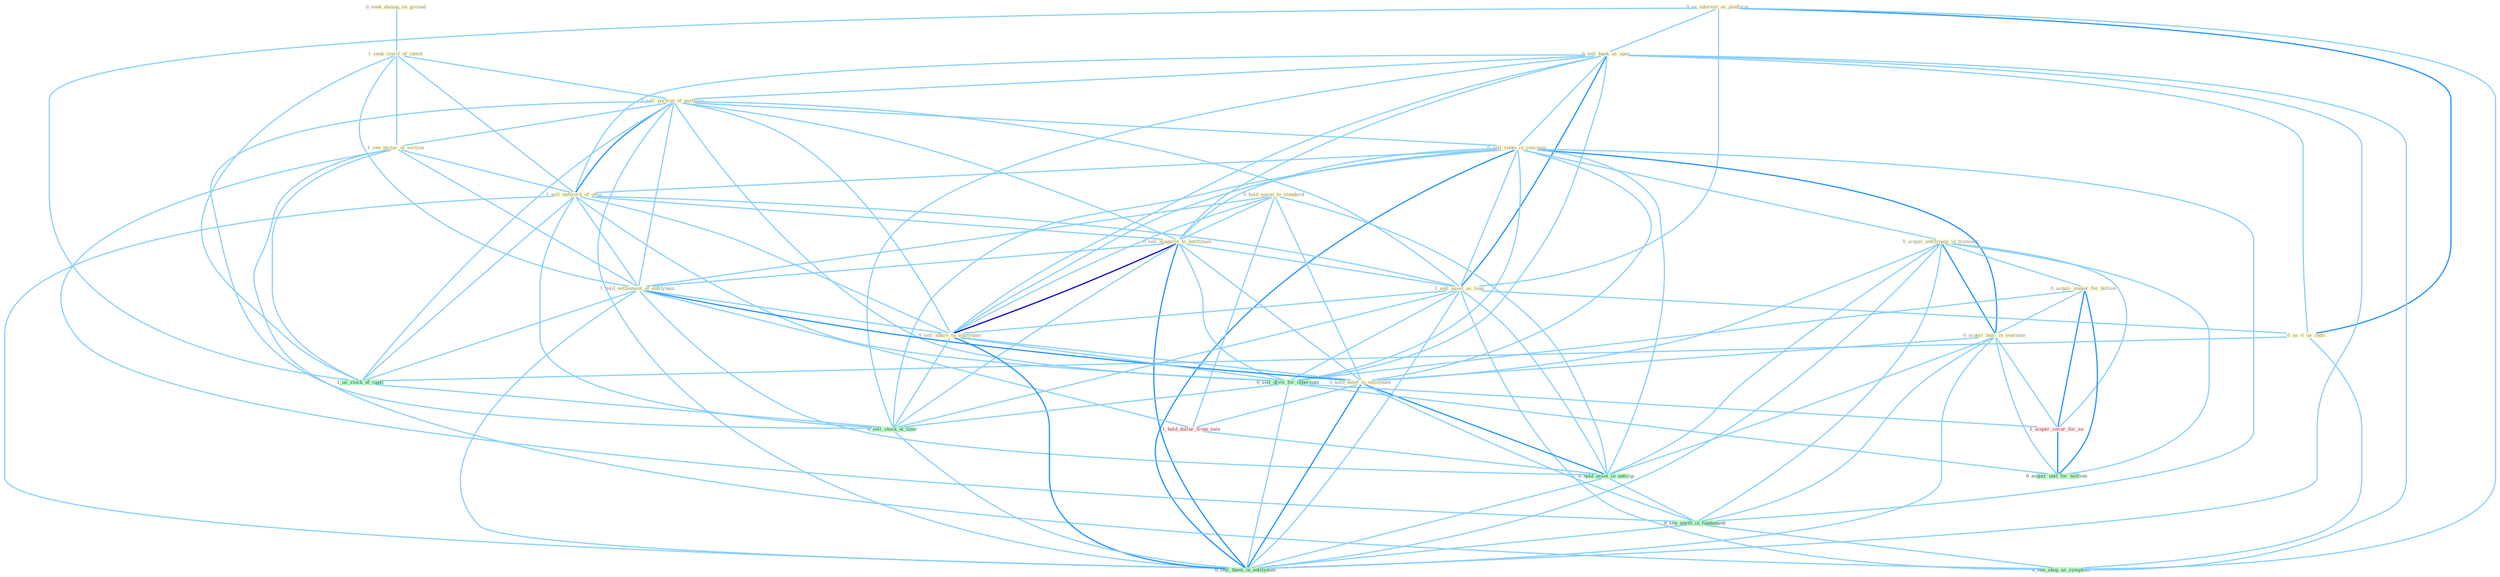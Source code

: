 Graph G{ 
    node
    [shape=polygon,style=filled,width=.5,height=.06,color="#BDFCC9",fixedsize=true,fontsize=4,
    fontcolor="#2f4f4f"];
    {node
    [color="#ffffe0", fontcolor="#8b7d6b"] "0_seek_damag_on_ground " "1_seek_clarif_of_intent " "0_us_interest_as_platform " "0_sell_bank_as_oper " "1_sell_portion_of_portfolio " "0_sell_stake_in_yearnum " "1_see_pictur_of_section " "0_acquir_entitynam_in_transact " "1_sell_network_of_offic " "0_hold_anyon_to_standard " "0_sell_magazin_to_entitynam " "0_acquir_maker_for_billion " "1_sell_asset_as_loan " "0_us_it_as_indic " "0_acquir_busi_in_yearnum " "1_hold_settlement_of_entitynam " "0_sell_share_to_entitynam " "0_hold_meet_in_entitynam "}
{node [color="#fff0f5", fontcolor="#b22222"] "1_acquir_secur_for_an " "1_hold_dollar_from_sale "}
edge [color="#B0E2FF"];

	"0_seek_damag_on_ground " -- "1_seek_clarif_of_intent " [w="1", color="#87cefa" ];
	"1_seek_clarif_of_intent " -- "1_sell_portion_of_portfolio " [w="1", color="#87cefa" ];
	"1_seek_clarif_of_intent " -- "1_see_pictur_of_section " [w="1", color="#87cefa" ];
	"1_seek_clarif_of_intent " -- "1_sell_network_of_offic " [w="1", color="#87cefa" ];
	"1_seek_clarif_of_intent " -- "1_hold_settlement_of_entitynam " [w="1", color="#87cefa" ];
	"1_seek_clarif_of_intent " -- "1_us_stock_of_capit " [w="1", color="#87cefa" ];
	"0_us_interest_as_platform " -- "0_sell_bank_as_oper " [w="1", color="#87cefa" ];
	"0_us_interest_as_platform " -- "1_sell_asset_as_loan " [w="1", color="#87cefa" ];
	"0_us_interest_as_platform " -- "0_us_it_as_indic " [w="2", color="#1e90ff" , len=0.8];
	"0_us_interest_as_platform " -- "1_us_stock_of_capit " [w="1", color="#87cefa" ];
	"0_us_interest_as_platform " -- "0_see_shop_as_symptom " [w="1", color="#87cefa" ];
	"0_sell_bank_as_oper " -- "1_sell_portion_of_portfolio " [w="1", color="#87cefa" ];
	"0_sell_bank_as_oper " -- "0_sell_stake_in_yearnum " [w="1", color="#87cefa" ];
	"0_sell_bank_as_oper " -- "1_sell_network_of_offic " [w="1", color="#87cefa" ];
	"0_sell_bank_as_oper " -- "0_sell_magazin_to_entitynam " [w="1", color="#87cefa" ];
	"0_sell_bank_as_oper " -- "1_sell_asset_as_loan " [w="2", color="#1e90ff" , len=0.8];
	"0_sell_bank_as_oper " -- "0_us_it_as_indic " [w="1", color="#87cefa" ];
	"0_sell_bank_as_oper " -- "0_sell_share_to_entitynam " [w="1", color="#87cefa" ];
	"0_sell_bank_as_oper " -- "0_sell_divis_for_othernum " [w="1", color="#87cefa" ];
	"0_sell_bank_as_oper " -- "0_sell_stock_at_time " [w="1", color="#87cefa" ];
	"0_sell_bank_as_oper " -- "0_see_shop_as_symptom " [w="1", color="#87cefa" ];
	"0_sell_bank_as_oper " -- "0_sell_them_in_entitynam " [w="1", color="#87cefa" ];
	"1_sell_portion_of_portfolio " -- "0_sell_stake_in_yearnum " [w="1", color="#87cefa" ];
	"1_sell_portion_of_portfolio " -- "1_see_pictur_of_section " [w="1", color="#87cefa" ];
	"1_sell_portion_of_portfolio " -- "1_sell_network_of_offic " [w="2", color="#1e90ff" , len=0.8];
	"1_sell_portion_of_portfolio " -- "0_sell_magazin_to_entitynam " [w="1", color="#87cefa" ];
	"1_sell_portion_of_portfolio " -- "1_sell_asset_as_loan " [w="1", color="#87cefa" ];
	"1_sell_portion_of_portfolio " -- "1_hold_settlement_of_entitynam " [w="1", color="#87cefa" ];
	"1_sell_portion_of_portfolio " -- "0_sell_share_to_entitynam " [w="1", color="#87cefa" ];
	"1_sell_portion_of_portfolio " -- "0_sell_divis_for_othernum " [w="1", color="#87cefa" ];
	"1_sell_portion_of_portfolio " -- "1_us_stock_of_capit " [w="1", color="#87cefa" ];
	"1_sell_portion_of_portfolio " -- "0_sell_stock_at_time " [w="1", color="#87cefa" ];
	"1_sell_portion_of_portfolio " -- "0_sell_them_in_entitynam " [w="1", color="#87cefa" ];
	"0_sell_stake_in_yearnum " -- "0_acquir_entitynam_in_transact " [w="1", color="#87cefa" ];
	"0_sell_stake_in_yearnum " -- "1_sell_network_of_offic " [w="1", color="#87cefa" ];
	"0_sell_stake_in_yearnum " -- "0_sell_magazin_to_entitynam " [w="1", color="#87cefa" ];
	"0_sell_stake_in_yearnum " -- "1_sell_asset_as_loan " [w="1", color="#87cefa" ];
	"0_sell_stake_in_yearnum " -- "0_acquir_busi_in_yearnum " [w="2", color="#1e90ff" , len=0.8];
	"0_sell_stake_in_yearnum " -- "0_sell_share_to_entitynam " [w="1", color="#87cefa" ];
	"0_sell_stake_in_yearnum " -- "0_hold_meet_in_entitynam " [w="1", color="#87cefa" ];
	"0_sell_stake_in_yearnum " -- "0_sell_divis_for_othernum " [w="1", color="#87cefa" ];
	"0_sell_stake_in_yearnum " -- "0_hold_asset_in_anticip " [w="1", color="#87cefa" ];
	"0_sell_stake_in_yearnum " -- "0_sell_stock_at_time " [w="1", color="#87cefa" ];
	"0_sell_stake_in_yearnum " -- "0_see_anyth_in_fundament " [w="1", color="#87cefa" ];
	"0_sell_stake_in_yearnum " -- "0_sell_them_in_entitynam " [w="2", color="#1e90ff" , len=0.8];
	"1_see_pictur_of_section " -- "1_sell_network_of_offic " [w="1", color="#87cefa" ];
	"1_see_pictur_of_section " -- "1_hold_settlement_of_entitynam " [w="1", color="#87cefa" ];
	"1_see_pictur_of_section " -- "1_us_stock_of_capit " [w="1", color="#87cefa" ];
	"1_see_pictur_of_section " -- "0_see_anyth_in_fundament " [w="1", color="#87cefa" ];
	"1_see_pictur_of_section " -- "0_see_shop_as_symptom " [w="1", color="#87cefa" ];
	"0_acquir_entitynam_in_transact " -- "0_acquir_maker_for_billion " [w="1", color="#87cefa" ];
	"0_acquir_entitynam_in_transact " -- "0_acquir_busi_in_yearnum " [w="2", color="#1e90ff" , len=0.8];
	"0_acquir_entitynam_in_transact " -- "0_hold_meet_in_entitynam " [w="1", color="#87cefa" ];
	"0_acquir_entitynam_in_transact " -- "1_acquir_secur_for_an " [w="1", color="#87cefa" ];
	"0_acquir_entitynam_in_transact " -- "0_hold_asset_in_anticip " [w="1", color="#87cefa" ];
	"0_acquir_entitynam_in_transact " -- "0_see_anyth_in_fundament " [w="1", color="#87cefa" ];
	"0_acquir_entitynam_in_transact " -- "0_acquir_unit_for_million " [w="1", color="#87cefa" ];
	"0_acquir_entitynam_in_transact " -- "0_sell_them_in_entitynam " [w="1", color="#87cefa" ];
	"1_sell_network_of_offic " -- "0_sell_magazin_to_entitynam " [w="1", color="#87cefa" ];
	"1_sell_network_of_offic " -- "1_sell_asset_as_loan " [w="1", color="#87cefa" ];
	"1_sell_network_of_offic " -- "1_hold_settlement_of_entitynam " [w="1", color="#87cefa" ];
	"1_sell_network_of_offic " -- "0_sell_share_to_entitynam " [w="1", color="#87cefa" ];
	"1_sell_network_of_offic " -- "0_sell_divis_for_othernum " [w="1", color="#87cefa" ];
	"1_sell_network_of_offic " -- "1_us_stock_of_capit " [w="1", color="#87cefa" ];
	"1_sell_network_of_offic " -- "0_sell_stock_at_time " [w="1", color="#87cefa" ];
	"1_sell_network_of_offic " -- "0_sell_them_in_entitynam " [w="1", color="#87cefa" ];
	"0_hold_anyon_to_standard " -- "0_sell_magazin_to_entitynam " [w="1", color="#87cefa" ];
	"0_hold_anyon_to_standard " -- "1_hold_settlement_of_entitynam " [w="1", color="#87cefa" ];
	"0_hold_anyon_to_standard " -- "0_sell_share_to_entitynam " [w="1", color="#87cefa" ];
	"0_hold_anyon_to_standard " -- "0_hold_meet_in_entitynam " [w="1", color="#87cefa" ];
	"0_hold_anyon_to_standard " -- "1_hold_dollar_from_sale " [w="1", color="#87cefa" ];
	"0_hold_anyon_to_standard " -- "0_hold_asset_in_anticip " [w="1", color="#87cefa" ];
	"0_sell_magazin_to_entitynam " -- "1_sell_asset_as_loan " [w="1", color="#87cefa" ];
	"0_sell_magazin_to_entitynam " -- "1_hold_settlement_of_entitynam " [w="1", color="#87cefa" ];
	"0_sell_magazin_to_entitynam " -- "0_sell_share_to_entitynam " [w="3", color="#0000cd" , len=0.6];
	"0_sell_magazin_to_entitynam " -- "0_hold_meet_in_entitynam " [w="1", color="#87cefa" ];
	"0_sell_magazin_to_entitynam " -- "0_sell_divis_for_othernum " [w="1", color="#87cefa" ];
	"0_sell_magazin_to_entitynam " -- "0_sell_stock_at_time " [w="1", color="#87cefa" ];
	"0_sell_magazin_to_entitynam " -- "0_sell_them_in_entitynam " [w="2", color="#1e90ff" , len=0.8];
	"0_acquir_maker_for_billion " -- "0_acquir_busi_in_yearnum " [w="1", color="#87cefa" ];
	"0_acquir_maker_for_billion " -- "0_sell_divis_for_othernum " [w="1", color="#87cefa" ];
	"0_acquir_maker_for_billion " -- "1_acquir_secur_for_an " [w="2", color="#1e90ff" , len=0.8];
	"0_acquir_maker_for_billion " -- "0_acquir_unit_for_million " [w="2", color="#1e90ff" , len=0.8];
	"1_sell_asset_as_loan " -- "0_us_it_as_indic " [w="1", color="#87cefa" ];
	"1_sell_asset_as_loan " -- "0_sell_share_to_entitynam " [w="1", color="#87cefa" ];
	"1_sell_asset_as_loan " -- "0_sell_divis_for_othernum " [w="1", color="#87cefa" ];
	"1_sell_asset_as_loan " -- "0_hold_asset_in_anticip " [w="1", color="#87cefa" ];
	"1_sell_asset_as_loan " -- "0_sell_stock_at_time " [w="1", color="#87cefa" ];
	"1_sell_asset_as_loan " -- "0_see_shop_as_symptom " [w="1", color="#87cefa" ];
	"1_sell_asset_as_loan " -- "0_sell_them_in_entitynam " [w="1", color="#87cefa" ];
	"0_us_it_as_indic " -- "1_us_stock_of_capit " [w="1", color="#87cefa" ];
	"0_us_it_as_indic " -- "0_see_shop_as_symptom " [w="1", color="#87cefa" ];
	"0_acquir_busi_in_yearnum " -- "0_hold_meet_in_entitynam " [w="1", color="#87cefa" ];
	"0_acquir_busi_in_yearnum " -- "1_acquir_secur_for_an " [w="1", color="#87cefa" ];
	"0_acquir_busi_in_yearnum " -- "0_hold_asset_in_anticip " [w="1", color="#87cefa" ];
	"0_acquir_busi_in_yearnum " -- "0_see_anyth_in_fundament " [w="1", color="#87cefa" ];
	"0_acquir_busi_in_yearnum " -- "0_acquir_unit_for_million " [w="1", color="#87cefa" ];
	"0_acquir_busi_in_yearnum " -- "0_sell_them_in_entitynam " [w="1", color="#87cefa" ];
	"1_hold_settlement_of_entitynam " -- "0_sell_share_to_entitynam " [w="1", color="#87cefa" ];
	"1_hold_settlement_of_entitynam " -- "0_hold_meet_in_entitynam " [w="2", color="#1e90ff" , len=0.8];
	"1_hold_settlement_of_entitynam " -- "1_us_stock_of_capit " [w="1", color="#87cefa" ];
	"1_hold_settlement_of_entitynam " -- "1_hold_dollar_from_sale " [w="1", color="#87cefa" ];
	"1_hold_settlement_of_entitynam " -- "0_hold_asset_in_anticip " [w="1", color="#87cefa" ];
	"1_hold_settlement_of_entitynam " -- "0_sell_them_in_entitynam " [w="1", color="#87cefa" ];
	"0_sell_share_to_entitynam " -- "0_hold_meet_in_entitynam " [w="1", color="#87cefa" ];
	"0_sell_share_to_entitynam " -- "0_sell_divis_for_othernum " [w="1", color="#87cefa" ];
	"0_sell_share_to_entitynam " -- "0_sell_stock_at_time " [w="1", color="#87cefa" ];
	"0_sell_share_to_entitynam " -- "0_sell_them_in_entitynam " [w="2", color="#1e90ff" , len=0.8];
	"0_hold_meet_in_entitynam " -- "1_hold_dollar_from_sale " [w="1", color="#87cefa" ];
	"0_hold_meet_in_entitynam " -- "0_hold_asset_in_anticip " [w="2", color="#1e90ff" , len=0.8];
	"0_hold_meet_in_entitynam " -- "0_see_anyth_in_fundament " [w="1", color="#87cefa" ];
	"0_hold_meet_in_entitynam " -- "0_sell_them_in_entitynam " [w="2", color="#1e90ff" , len=0.8];
	"0_sell_divis_for_othernum " -- "1_acquir_secur_for_an " [w="1", color="#87cefa" ];
	"0_sell_divis_for_othernum " -- "0_sell_stock_at_time " [w="1", color="#87cefa" ];
	"0_sell_divis_for_othernum " -- "0_acquir_unit_for_million " [w="1", color="#87cefa" ];
	"0_sell_divis_for_othernum " -- "0_sell_them_in_entitynam " [w="1", color="#87cefa" ];
	"1_acquir_secur_for_an " -- "0_acquir_unit_for_million " [w="2", color="#1e90ff" , len=0.8];
	"1_us_stock_of_capit " -- "0_sell_stock_at_time " [w="1", color="#87cefa" ];
	"1_hold_dollar_from_sale " -- "0_hold_asset_in_anticip " [w="1", color="#87cefa" ];
	"0_hold_asset_in_anticip " -- "0_see_anyth_in_fundament " [w="1", color="#87cefa" ];
	"0_hold_asset_in_anticip " -- "0_sell_them_in_entitynam " [w="1", color="#87cefa" ];
	"0_sell_stock_at_time " -- "0_sell_them_in_entitynam " [w="1", color="#87cefa" ];
	"0_see_anyth_in_fundament " -- "0_see_shop_as_symptom " [w="1", color="#87cefa" ];
	"0_see_anyth_in_fundament " -- "0_sell_them_in_entitynam " [w="1", color="#87cefa" ];
}